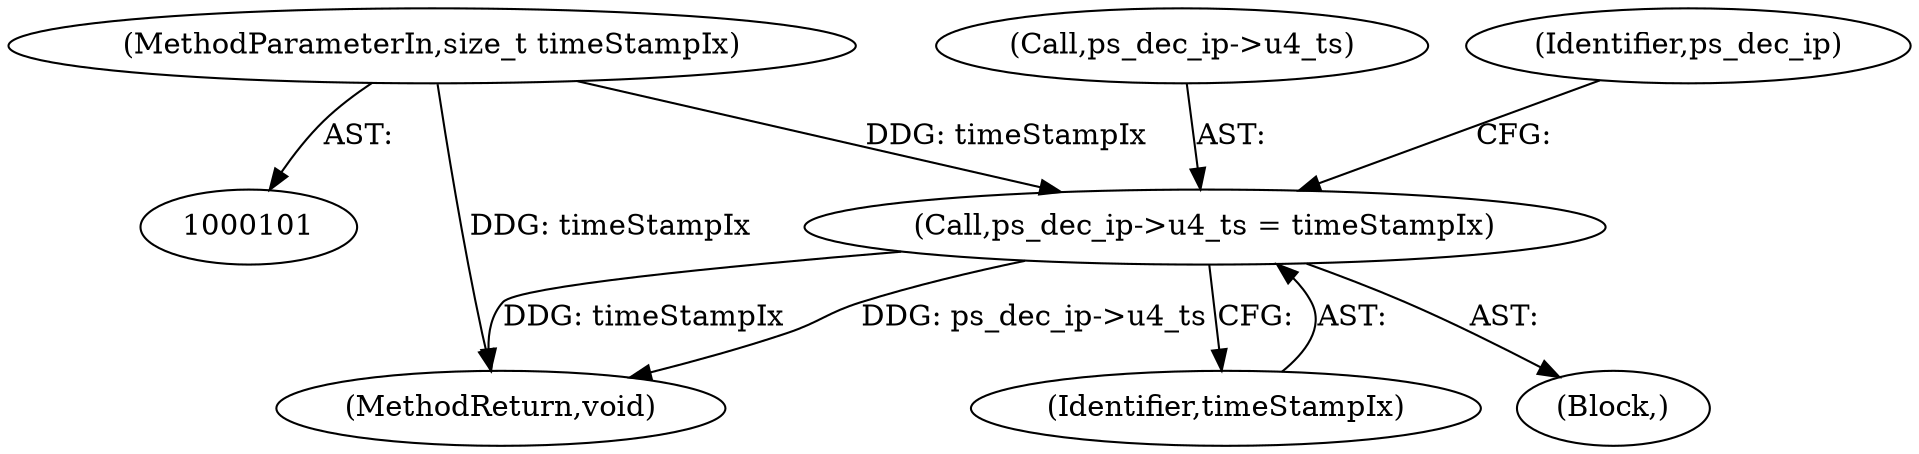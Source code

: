digraph "0_Android_918eeaa29d99d257282fafec931b4bda0e3bae12_0@pointer" {
"1000136" [label="(Call,ps_dec_ip->u4_ts = timeStampIx)"];
"1000106" [label="(MethodParameterIn,size_t timeStampIx)"];
"1000106" [label="(MethodParameterIn,size_t timeStampIx)"];
"1000135" [label="(Block,)"];
"1000137" [label="(Call,ps_dec_ip->u4_ts)"];
"1000136" [label="(Call,ps_dec_ip->u4_ts = timeStampIx)"];
"1000262" [label="(MethodReturn,void)"];
"1000140" [label="(Identifier,timeStampIx)"];
"1000143" [label="(Identifier,ps_dec_ip)"];
"1000136" -> "1000135"  [label="AST: "];
"1000136" -> "1000140"  [label="CFG: "];
"1000137" -> "1000136"  [label="AST: "];
"1000140" -> "1000136"  [label="AST: "];
"1000143" -> "1000136"  [label="CFG: "];
"1000136" -> "1000262"  [label="DDG: timeStampIx"];
"1000136" -> "1000262"  [label="DDG: ps_dec_ip->u4_ts"];
"1000106" -> "1000136"  [label="DDG: timeStampIx"];
"1000106" -> "1000101"  [label="AST: "];
"1000106" -> "1000262"  [label="DDG: timeStampIx"];
}

